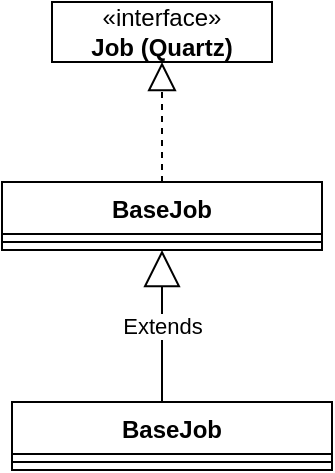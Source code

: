 <mxfile version="23.1.4" type="github">
  <diagram name="Page-1" id="1FxUNLM0ZQBhtjaMvIoO">
    <mxGraphModel dx="1242" dy="748" grid="1" gridSize="10" guides="1" tooltips="1" connect="1" arrows="1" fold="1" page="1" pageScale="1" pageWidth="827" pageHeight="1169" math="0" shadow="0">
      <root>
        <mxCell id="0" />
        <mxCell id="1" parent="0" />
        <mxCell id="y6QrF3_BXdk66LzoavTm-5" value="«interface»&lt;br&gt;&lt;b&gt;Job (Quartz)&lt;/b&gt;" style="html=1;whiteSpace=wrap;" vertex="1" parent="1">
          <mxGeometry x="90" y="230" width="110" height="30" as="geometry" />
        </mxCell>
        <mxCell id="y6QrF3_BXdk66LzoavTm-6" value="" style="endArrow=block;dashed=1;endFill=0;endSize=12;html=1;rounded=0;entryX=0.5;entryY=1;entryDx=0;entryDy=0;" edge="1" parent="1" target="y6QrF3_BXdk66LzoavTm-5">
          <mxGeometry width="160" relative="1" as="geometry">
            <mxPoint x="145" y="320" as="sourcePoint" />
            <mxPoint x="240" y="320" as="targetPoint" />
          </mxGeometry>
        </mxCell>
        <mxCell id="y6QrF3_BXdk66LzoavTm-7" value="BaseJob" style="swimlane;fontStyle=1;align=center;verticalAlign=top;childLayout=stackLayout;horizontal=1;startSize=26;horizontalStack=0;resizeParent=1;resizeParentMax=0;resizeLast=0;collapsible=1;marginBottom=0;whiteSpace=wrap;html=1;" vertex="1" parent="1">
          <mxGeometry x="65" y="320" width="160" height="34" as="geometry">
            <mxRectangle x="65" y="320" width="90" height="30" as="alternateBounds" />
          </mxGeometry>
        </mxCell>
        <mxCell id="y6QrF3_BXdk66LzoavTm-9" value="" style="line;strokeWidth=1;fillColor=none;align=left;verticalAlign=middle;spacingTop=-1;spacingLeft=3;spacingRight=3;rotatable=0;labelPosition=right;points=[];portConstraint=eastwest;strokeColor=inherit;" vertex="1" parent="y6QrF3_BXdk66LzoavTm-7">
          <mxGeometry y="26" width="160" height="8" as="geometry" />
        </mxCell>
        <mxCell id="y6QrF3_BXdk66LzoavTm-11" value="Extends" style="endArrow=block;endSize=16;endFill=0;html=1;rounded=0;entryX=0.5;entryY=1;entryDx=0;entryDy=0;" edge="1" parent="1" target="y6QrF3_BXdk66LzoavTm-7">
          <mxGeometry width="160" relative="1" as="geometry">
            <mxPoint x="145" y="430" as="sourcePoint" />
            <mxPoint x="220" y="490" as="targetPoint" />
          </mxGeometry>
        </mxCell>
        <mxCell id="y6QrF3_BXdk66LzoavTm-12" value="BaseJob" style="swimlane;fontStyle=1;align=center;verticalAlign=top;childLayout=stackLayout;horizontal=1;startSize=26;horizontalStack=0;resizeParent=1;resizeParentMax=0;resizeLast=0;collapsible=1;marginBottom=0;whiteSpace=wrap;html=1;" vertex="1" parent="1">
          <mxGeometry x="70" y="430" width="160" height="34" as="geometry">
            <mxRectangle x="65" y="320" width="90" height="30" as="alternateBounds" />
          </mxGeometry>
        </mxCell>
        <mxCell id="y6QrF3_BXdk66LzoavTm-13" value="" style="line;strokeWidth=1;fillColor=none;align=left;verticalAlign=middle;spacingTop=-1;spacingLeft=3;spacingRight=3;rotatable=0;labelPosition=right;points=[];portConstraint=eastwest;strokeColor=inherit;" vertex="1" parent="y6QrF3_BXdk66LzoavTm-12">
          <mxGeometry y="26" width="160" height="8" as="geometry" />
        </mxCell>
      </root>
    </mxGraphModel>
  </diagram>
</mxfile>
